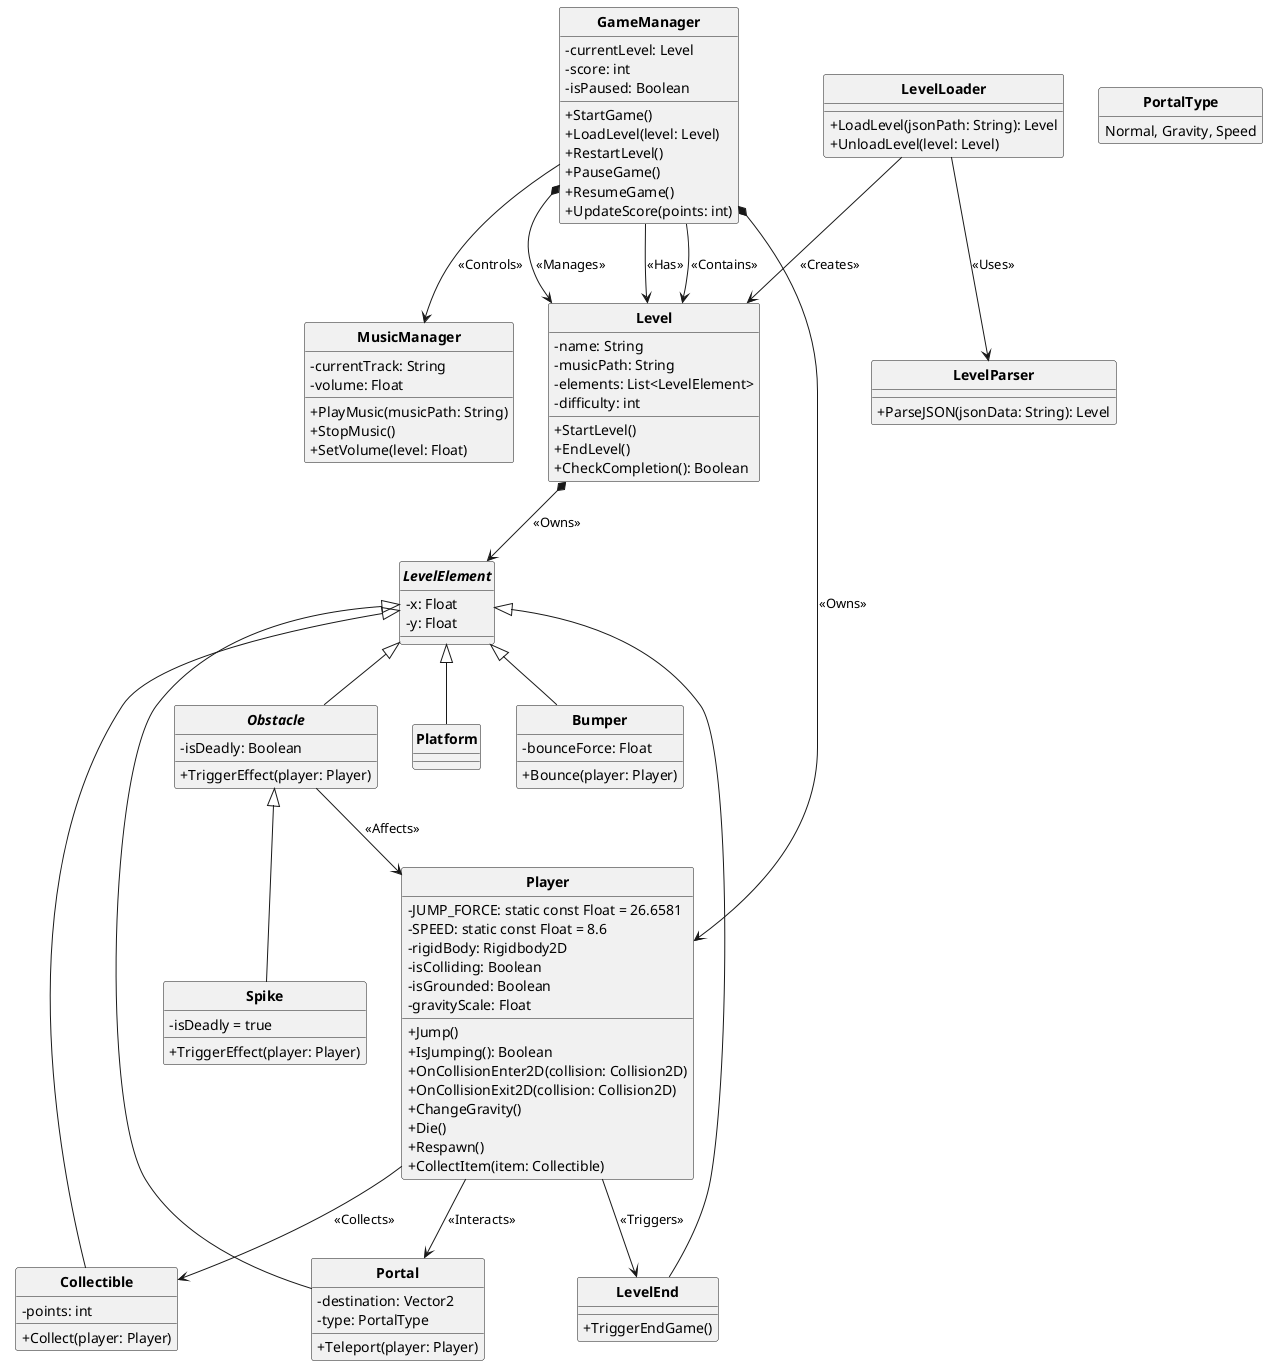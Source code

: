 @startuml GeometryDash - Diagramme de classe

skinparam style strictuml
skinparam classAttributeIconSize 0
skinparam classFontStyle Bold
hide enum methods

class GameManager {
  - currentLevel: Level
  - score: int
  - isPaused: Boolean
  + StartGame()
  + LoadLevel(level: Level)
  + RestartLevel()
  + PauseGame()
  + ResumeGame()
  + UpdateScore(points: int)
}

class Level {
  - name: String
  - musicPath: String
  - elements: List<LevelElement>
  - difficulty: int
  + StartLevel()
  + EndLevel()
  + CheckCompletion(): Boolean
}

abstract class LevelElement {
  - x: Float
  - y: Float
}

abstract class Obstacle extends LevelElement {
  - isDeadly: Boolean
  + TriggerEffect(player: Player)
}

class Platform extends LevelElement {
}

class Spike extends Obstacle {
  - isDeadly = true
  + TriggerEffect(player: Player)
}

class Portal extends LevelElement {
  - destination: Vector2
  - type: PortalType
  + Teleport(player: Player)
}

enum PortalType {
  Normal, Gravity, Speed
}

class Bumper extends LevelElement {
  - bounceForce: Float
  + Bounce(player: Player)
}

class LevelEnd extends LevelElement {
  + TriggerEndGame()
}

class Collectible extends LevelElement {
  - points: int
  + Collect(player: Player)
}

class Player {
  - JUMP_FORCE: static const Float = 26.6581
  - SPEED: static const Float = 8.6
  - rigidBody: Rigidbody2D
  - isColliding: Boolean
  - isGrounded: Boolean
  - gravityScale: Float
  + Jump()
  + IsJumping(): Boolean
  + OnCollisionEnter2D(collision: Collision2D)
  + OnCollisionExit2D(collision: Collision2D)
  + ChangeGravity()
  + Die()
  + Respawn()
  + CollectItem(item: Collectible)
}

class LevelLoader {
  + LoadLevel(jsonPath: String): Level
  + UnloadLevel(level: Level)
}

class LevelParser {
  + ParseJSON(jsonData: String): Level
}

class MusicManager {
  - currentTrack: String
  - volume: Float
  + PlayMusic(musicPath: String)
  + StopMusic()
  + SetVolume(level: Float)
}

GameManager *--> Level : <<Manages>>
GameManager --> Level : <<Has>>
Level *--> LevelElement : <<Owns>>
GameManager *--> Player : <<Owns>>
LevelLoader --> Level : <<Creates>>
LevelLoader --> LevelParser : <<Uses>>
GameManager --> MusicManager : <<Controls>>
Player --> LevelEnd : <<Triggers>>
Player --> Portal : <<Interacts>>
Player --> Collectible : <<Collects>>
Obstacle --> Player : <<Affects>>
GameManager --> Level : <<Contains>>

@enduml
